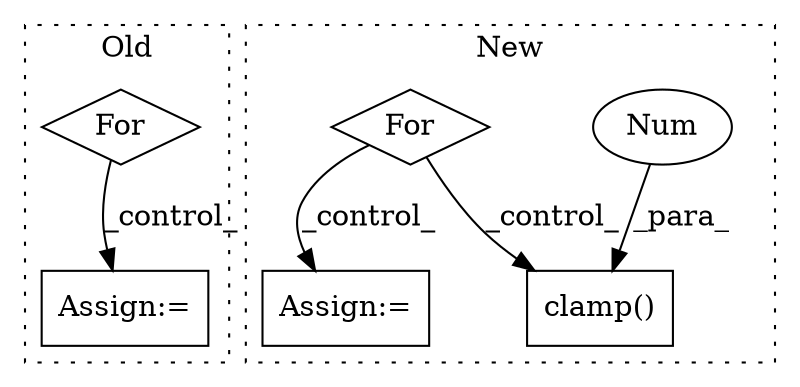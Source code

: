 digraph G {
subgraph cluster0 {
1 [label="For" a="107" s="25978,26026" l="4,18" shape="diamond"];
3 [label="Assign:=" a="68" s="26418" l="3" shape="box"];
label = "Old";
style="dotted";
}
subgraph cluster1 {
2 [label="clamp()" a="75" s="26277,26302" l="24,30" shape="box"];
4 [label="Num" a="76" s="26301" l="1" shape="ellipse"];
5 [label="Assign:=" a="68" s="26342" l="3" shape="box"];
6 [label="For" a="107" s="26214,26243" l="4,18" shape="diamond"];
label = "New";
style="dotted";
}
1 -> 3 [label="_control_"];
4 -> 2 [label="_para_"];
6 -> 2 [label="_control_"];
6 -> 5 [label="_control_"];
}